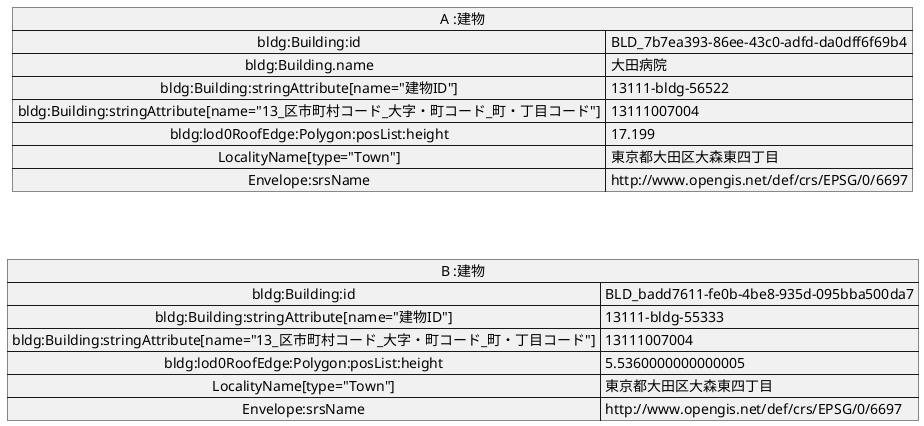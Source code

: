 @startuml
map "A :建物" as A {
 bldg:Building:id => BLD_7b7ea393-86ee-43c0-adfd-da0dff6f69b4
 bldg:Building.name => 大田病院
 bldg:Building:stringAttribute[name="建物ID"] => 13111-bldg-56522
 bldg:Building:stringAttribute[name="13_区市町村コード_大字・町コード_町・丁目コード"] => 13111007004
 bldg:lod0RoofEdge:Polygon:posList:height => 17.199
 LocalityName[type="Town"] => 東京都大田区大森東四丁目
 Envelope:srsName => http://www.opengis.net/def/crs/EPSG/0/6697
}
map "B :建物" as B {
 bldg:Building:id => BLD_badd7611-fe0b-4be8-935d-095bba500da7
 bldg:Building:stringAttribute[name="建物ID"] => 13111-bldg-55333
 bldg:Building:stringAttribute[name="13_区市町村コード_大字・町コード_町・丁目コード"] => 13111007004
 bldg:lod0RoofEdge:Polygon:posList:height => 5.5360000000000005
 LocalityName[type="Town"] => 東京都大田区大森東四丁目
 Envelope:srsName => http://www.opengis.net/def/crs/EPSG/0/6697
}
A -[hidden]- B
@enduml
